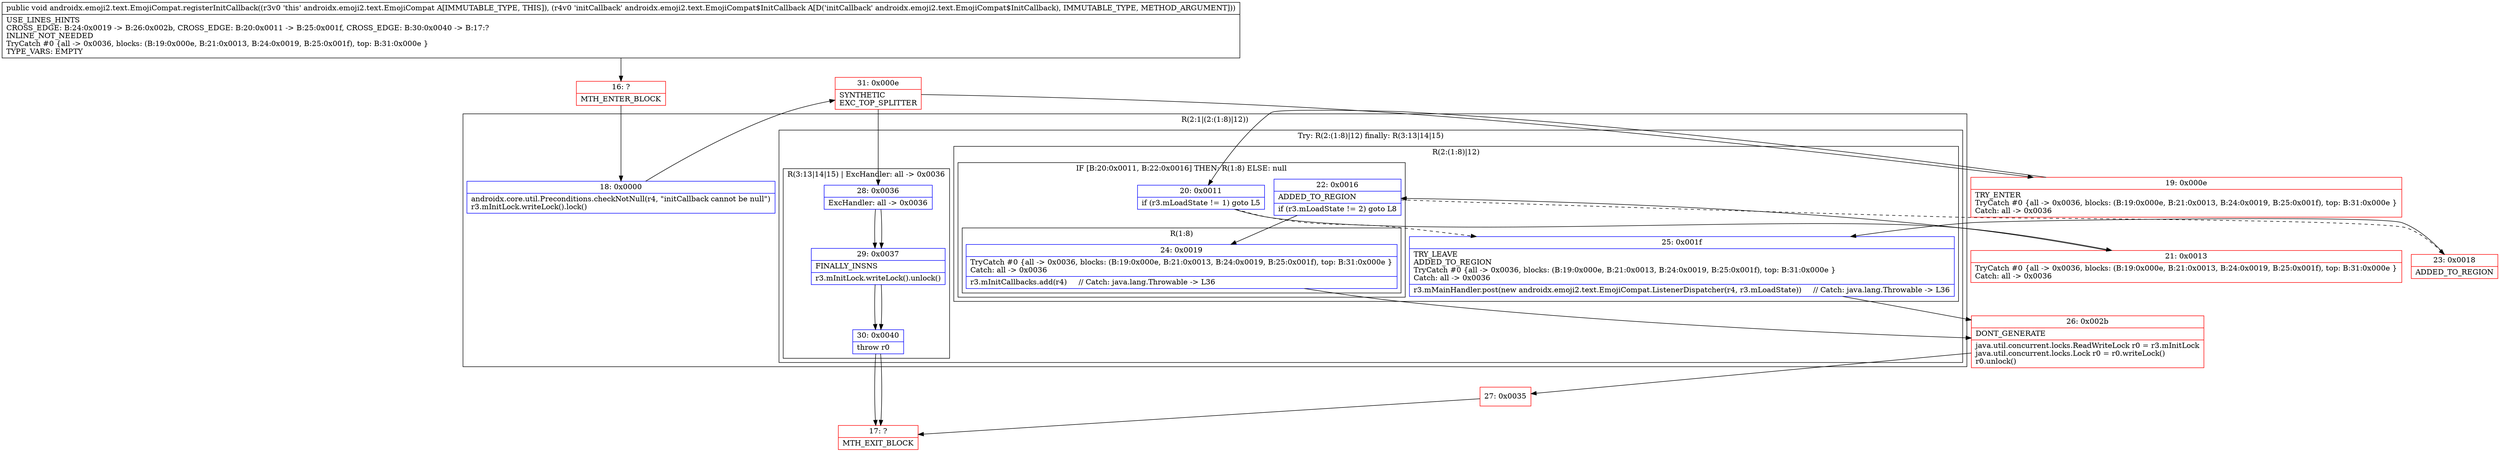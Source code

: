digraph "CFG forandroidx.emoji2.text.EmojiCompat.registerInitCallback(Landroidx\/emoji2\/text\/EmojiCompat$InitCallback;)V" {
subgraph cluster_Region_445574018 {
label = "R(2:1|(2:(1:8)|12))";
node [shape=record,color=blue];
Node_18 [shape=record,label="{18\:\ 0x0000|androidx.core.util.Preconditions.checkNotNull(r4, \"initCallback cannot be null\")\lr3.mInitLock.writeLock().lock()\l}"];
subgraph cluster_TryCatchRegion_142250925 {
label = "Try: R(2:(1:8)|12) finally: R(3:13|14|15)";
node [shape=record,color=blue];
subgraph cluster_Region_1026303046 {
label = "R(2:(1:8)|12)";
node [shape=record,color=blue];
subgraph cluster_IfRegion_1796825292 {
label = "IF [B:20:0x0011, B:22:0x0016] THEN: R(1:8) ELSE: null";
node [shape=record,color=blue];
Node_20 [shape=record,label="{20\:\ 0x0011|if (r3.mLoadState != 1) goto L5\l}"];
Node_22 [shape=record,label="{22\:\ 0x0016|ADDED_TO_REGION\l|if (r3.mLoadState != 2) goto L8\l}"];
subgraph cluster_Region_103175382 {
label = "R(1:8)";
node [shape=record,color=blue];
Node_24 [shape=record,label="{24\:\ 0x0019|TryCatch #0 \{all \-\> 0x0036, blocks: (B:19:0x000e, B:21:0x0013, B:24:0x0019, B:25:0x001f), top: B:31:0x000e \}\lCatch: all \-\> 0x0036\l|r3.mInitCallbacks.add(r4)     \/\/ Catch: java.lang.Throwable \-\> L36\l}"];
}
}
Node_25 [shape=record,label="{25\:\ 0x001f|TRY_LEAVE\lADDED_TO_REGION\lTryCatch #0 \{all \-\> 0x0036, blocks: (B:19:0x000e, B:21:0x0013, B:24:0x0019, B:25:0x001f), top: B:31:0x000e \}\lCatch: all \-\> 0x0036\l|r3.mMainHandler.post(new androidx.emoji2.text.EmojiCompat.ListenerDispatcher(r4, r3.mLoadState))     \/\/ Catch: java.lang.Throwable \-\> L36\l}"];
}
subgraph cluster_Region_1520257092 {
label = "R(3:13|14|15) | ExcHandler: all \-\> 0x0036\l";
node [shape=record,color=blue];
Node_28 [shape=record,label="{28\:\ 0x0036|ExcHandler: all \-\> 0x0036\l}"];
Node_29 [shape=record,label="{29\:\ 0x0037|FINALLY_INSNS\l|r3.mInitLock.writeLock().unlock()\l}"];
Node_30 [shape=record,label="{30\:\ 0x0040|throw r0\l}"];
}
}
}
subgraph cluster_Region_1520257092 {
label = "R(3:13|14|15) | ExcHandler: all \-\> 0x0036\l";
node [shape=record,color=blue];
Node_28 [shape=record,label="{28\:\ 0x0036|ExcHandler: all \-\> 0x0036\l}"];
Node_29 [shape=record,label="{29\:\ 0x0037|FINALLY_INSNS\l|r3.mInitLock.writeLock().unlock()\l}"];
Node_30 [shape=record,label="{30\:\ 0x0040|throw r0\l}"];
}
Node_16 [shape=record,color=red,label="{16\:\ ?|MTH_ENTER_BLOCK\l}"];
Node_31 [shape=record,color=red,label="{31\:\ 0x000e|SYNTHETIC\lEXC_TOP_SPLITTER\l}"];
Node_19 [shape=record,color=red,label="{19\:\ 0x000e|TRY_ENTER\lTryCatch #0 \{all \-\> 0x0036, blocks: (B:19:0x000e, B:21:0x0013, B:24:0x0019, B:25:0x001f), top: B:31:0x000e \}\lCatch: all \-\> 0x0036\l}"];
Node_21 [shape=record,color=red,label="{21\:\ 0x0013|TryCatch #0 \{all \-\> 0x0036, blocks: (B:19:0x000e, B:21:0x0013, B:24:0x0019, B:25:0x001f), top: B:31:0x000e \}\lCatch: all \-\> 0x0036\l}"];
Node_23 [shape=record,color=red,label="{23\:\ 0x0018|ADDED_TO_REGION\l}"];
Node_26 [shape=record,color=red,label="{26\:\ 0x002b|DONT_GENERATE\l|java.util.concurrent.locks.ReadWriteLock r0 = r3.mInitLock\ljava.util.concurrent.locks.Lock r0 = r0.writeLock()\lr0.unlock()\l}"];
Node_27 [shape=record,color=red,label="{27\:\ 0x0035}"];
Node_17 [shape=record,color=red,label="{17\:\ ?|MTH_EXIT_BLOCK\l}"];
MethodNode[shape=record,label="{public void androidx.emoji2.text.EmojiCompat.registerInitCallback((r3v0 'this' androidx.emoji2.text.EmojiCompat A[IMMUTABLE_TYPE, THIS]), (r4v0 'initCallback' androidx.emoji2.text.EmojiCompat$InitCallback A[D('initCallback' androidx.emoji2.text.EmojiCompat$InitCallback), IMMUTABLE_TYPE, METHOD_ARGUMENT]))  | USE_LINES_HINTS\lCROSS_EDGE: B:24:0x0019 \-\> B:26:0x002b, CROSS_EDGE: B:20:0x0011 \-\> B:25:0x001f, CROSS_EDGE: B:30:0x0040 \-\> B:17:?\lINLINE_NOT_NEEDED\lTryCatch #0 \{all \-\> 0x0036, blocks: (B:19:0x000e, B:21:0x0013, B:24:0x0019, B:25:0x001f), top: B:31:0x000e \}\lTYPE_VARS: EMPTY\l}"];
MethodNode -> Node_16;Node_18 -> Node_31;
Node_20 -> Node_21;
Node_20 -> Node_25[style=dashed];
Node_22 -> Node_23[style=dashed];
Node_22 -> Node_24;
Node_24 -> Node_26;
Node_25 -> Node_26;
Node_28 -> Node_29;
Node_29 -> Node_30;
Node_30 -> Node_17;
Node_28 -> Node_29;
Node_29 -> Node_30;
Node_30 -> Node_17;
Node_16 -> Node_18;
Node_31 -> Node_19;
Node_31 -> Node_28;
Node_19 -> Node_20;
Node_21 -> Node_22;
Node_23 -> Node_25;
Node_26 -> Node_27;
Node_27 -> Node_17;
}

